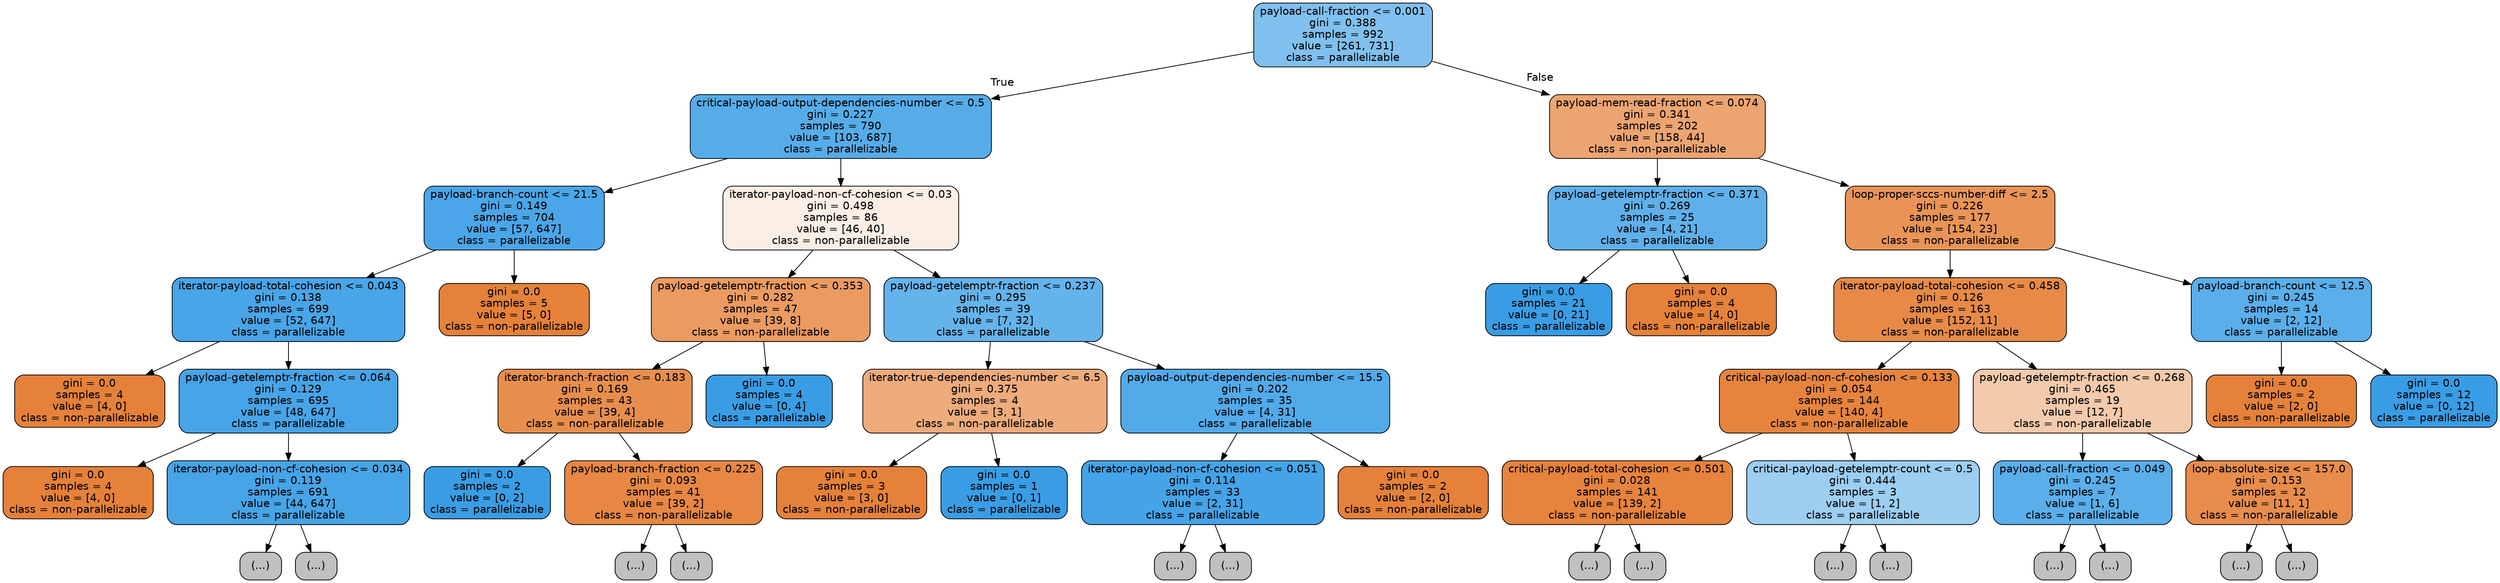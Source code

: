 digraph Tree {
node [shape=box, style="filled, rounded", color="black", fontname=helvetica] ;
edge [fontname=helvetica] ;
0 [label="payload-call-fraction <= 0.001\ngini = 0.388\nsamples = 992\nvalue = [261, 731]\nclass = parallelizable", fillcolor="#399de5a4"] ;
1 [label="critical-payload-output-dependencies-number <= 0.5\ngini = 0.227\nsamples = 790\nvalue = [103, 687]\nclass = parallelizable", fillcolor="#399de5d9"] ;
0 -> 1 [labeldistance=2.5, labelangle=45, headlabel="True"] ;
2 [label="payload-branch-count <= 21.5\ngini = 0.149\nsamples = 704\nvalue = [57, 647]\nclass = parallelizable", fillcolor="#399de5e9"] ;
1 -> 2 ;
3 [label="iterator-payload-total-cohesion <= 0.043\ngini = 0.138\nsamples = 699\nvalue = [52, 647]\nclass = parallelizable", fillcolor="#399de5eb"] ;
2 -> 3 ;
4 [label="gini = 0.0\nsamples = 4\nvalue = [4, 0]\nclass = non-parallelizable", fillcolor="#e58139ff"] ;
3 -> 4 ;
5 [label="payload-getelemptr-fraction <= 0.064\ngini = 0.129\nsamples = 695\nvalue = [48, 647]\nclass = parallelizable", fillcolor="#399de5ec"] ;
3 -> 5 ;
6 [label="gini = 0.0\nsamples = 4\nvalue = [4, 0]\nclass = non-parallelizable", fillcolor="#e58139ff"] ;
5 -> 6 ;
7 [label="iterator-payload-non-cf-cohesion <= 0.034\ngini = 0.119\nsamples = 691\nvalue = [44, 647]\nclass = parallelizable", fillcolor="#399de5ee"] ;
5 -> 7 ;
8 [label="(...)", fillcolor="#C0C0C0"] ;
7 -> 8 ;
37 [label="(...)", fillcolor="#C0C0C0"] ;
7 -> 37 ;
90 [label="gini = 0.0\nsamples = 5\nvalue = [5, 0]\nclass = non-parallelizable", fillcolor="#e58139ff"] ;
2 -> 90 ;
91 [label="iterator-payload-non-cf-cohesion <= 0.03\ngini = 0.498\nsamples = 86\nvalue = [46, 40]\nclass = non-parallelizable", fillcolor="#e5813921"] ;
1 -> 91 ;
92 [label="payload-getelemptr-fraction <= 0.353\ngini = 0.282\nsamples = 47\nvalue = [39, 8]\nclass = non-parallelizable", fillcolor="#e58139cb"] ;
91 -> 92 ;
93 [label="iterator-branch-fraction <= 0.183\ngini = 0.169\nsamples = 43\nvalue = [39, 4]\nclass = non-parallelizable", fillcolor="#e58139e5"] ;
92 -> 93 ;
94 [label="gini = 0.0\nsamples = 2\nvalue = [0, 2]\nclass = parallelizable", fillcolor="#399de5ff"] ;
93 -> 94 ;
95 [label="payload-branch-fraction <= 0.225\ngini = 0.093\nsamples = 41\nvalue = [39, 2]\nclass = non-parallelizable", fillcolor="#e58139f2"] ;
93 -> 95 ;
96 [label="(...)", fillcolor="#C0C0C0"] ;
95 -> 96 ;
97 [label="(...)", fillcolor="#C0C0C0"] ;
95 -> 97 ;
100 [label="gini = 0.0\nsamples = 4\nvalue = [0, 4]\nclass = parallelizable", fillcolor="#399de5ff"] ;
92 -> 100 ;
101 [label="payload-getelemptr-fraction <= 0.237\ngini = 0.295\nsamples = 39\nvalue = [7, 32]\nclass = parallelizable", fillcolor="#399de5c7"] ;
91 -> 101 ;
102 [label="iterator-true-dependencies-number <= 6.5\ngini = 0.375\nsamples = 4\nvalue = [3, 1]\nclass = non-parallelizable", fillcolor="#e58139aa"] ;
101 -> 102 ;
103 [label="gini = 0.0\nsamples = 3\nvalue = [3, 0]\nclass = non-parallelizable", fillcolor="#e58139ff"] ;
102 -> 103 ;
104 [label="gini = 0.0\nsamples = 1\nvalue = [0, 1]\nclass = parallelizable", fillcolor="#399de5ff"] ;
102 -> 104 ;
105 [label="payload-output-dependencies-number <= 15.5\ngini = 0.202\nsamples = 35\nvalue = [4, 31]\nclass = parallelizable", fillcolor="#399de5de"] ;
101 -> 105 ;
106 [label="iterator-payload-non-cf-cohesion <= 0.051\ngini = 0.114\nsamples = 33\nvalue = [2, 31]\nclass = parallelizable", fillcolor="#399de5ef"] ;
105 -> 106 ;
107 [label="(...)", fillcolor="#C0C0C0"] ;
106 -> 107 ;
112 [label="(...)", fillcolor="#C0C0C0"] ;
106 -> 112 ;
115 [label="gini = 0.0\nsamples = 2\nvalue = [2, 0]\nclass = non-parallelizable", fillcolor="#e58139ff"] ;
105 -> 115 ;
116 [label="payload-mem-read-fraction <= 0.074\ngini = 0.341\nsamples = 202\nvalue = [158, 44]\nclass = non-parallelizable", fillcolor="#e58139b8"] ;
0 -> 116 [labeldistance=2.5, labelangle=-45, headlabel="False"] ;
117 [label="payload-getelemptr-fraction <= 0.371\ngini = 0.269\nsamples = 25\nvalue = [4, 21]\nclass = parallelizable", fillcolor="#399de5ce"] ;
116 -> 117 ;
118 [label="gini = 0.0\nsamples = 21\nvalue = [0, 21]\nclass = parallelizable", fillcolor="#399de5ff"] ;
117 -> 118 ;
119 [label="gini = 0.0\nsamples = 4\nvalue = [4, 0]\nclass = non-parallelizable", fillcolor="#e58139ff"] ;
117 -> 119 ;
120 [label="loop-proper-sccs-number-diff <= 2.5\ngini = 0.226\nsamples = 177\nvalue = [154, 23]\nclass = non-parallelizable", fillcolor="#e58139d9"] ;
116 -> 120 ;
121 [label="iterator-payload-total-cohesion <= 0.458\ngini = 0.126\nsamples = 163\nvalue = [152, 11]\nclass = non-parallelizable", fillcolor="#e58139ed"] ;
120 -> 121 ;
122 [label="critical-payload-non-cf-cohesion <= 0.133\ngini = 0.054\nsamples = 144\nvalue = [140, 4]\nclass = non-parallelizable", fillcolor="#e58139f8"] ;
121 -> 122 ;
123 [label="critical-payload-total-cohesion <= 0.501\ngini = 0.028\nsamples = 141\nvalue = [139, 2]\nclass = non-parallelizable", fillcolor="#e58139fb"] ;
122 -> 123 ;
124 [label="(...)", fillcolor="#C0C0C0"] ;
123 -> 124 ;
129 [label="(...)", fillcolor="#C0C0C0"] ;
123 -> 129 ;
130 [label="critical-payload-getelemptr-count <= 0.5\ngini = 0.444\nsamples = 3\nvalue = [1, 2]\nclass = parallelizable", fillcolor="#399de57f"] ;
122 -> 130 ;
131 [label="(...)", fillcolor="#C0C0C0"] ;
130 -> 131 ;
132 [label="(...)", fillcolor="#C0C0C0"] ;
130 -> 132 ;
133 [label="payload-getelemptr-fraction <= 0.268\ngini = 0.465\nsamples = 19\nvalue = [12, 7]\nclass = non-parallelizable", fillcolor="#e581396a"] ;
121 -> 133 ;
134 [label="payload-call-fraction <= 0.049\ngini = 0.245\nsamples = 7\nvalue = [1, 6]\nclass = parallelizable", fillcolor="#399de5d4"] ;
133 -> 134 ;
135 [label="(...)", fillcolor="#C0C0C0"] ;
134 -> 135 ;
136 [label="(...)", fillcolor="#C0C0C0"] ;
134 -> 136 ;
137 [label="loop-absolute-size <= 157.0\ngini = 0.153\nsamples = 12\nvalue = [11, 1]\nclass = non-parallelizable", fillcolor="#e58139e8"] ;
133 -> 137 ;
138 [label="(...)", fillcolor="#C0C0C0"] ;
137 -> 138 ;
139 [label="(...)", fillcolor="#C0C0C0"] ;
137 -> 139 ;
140 [label="payload-branch-count <= 12.5\ngini = 0.245\nsamples = 14\nvalue = [2, 12]\nclass = parallelizable", fillcolor="#399de5d4"] ;
120 -> 140 ;
141 [label="gini = 0.0\nsamples = 2\nvalue = [2, 0]\nclass = non-parallelizable", fillcolor="#e58139ff"] ;
140 -> 141 ;
142 [label="gini = 0.0\nsamples = 12\nvalue = [0, 12]\nclass = parallelizable", fillcolor="#399de5ff"] ;
140 -> 142 ;
}